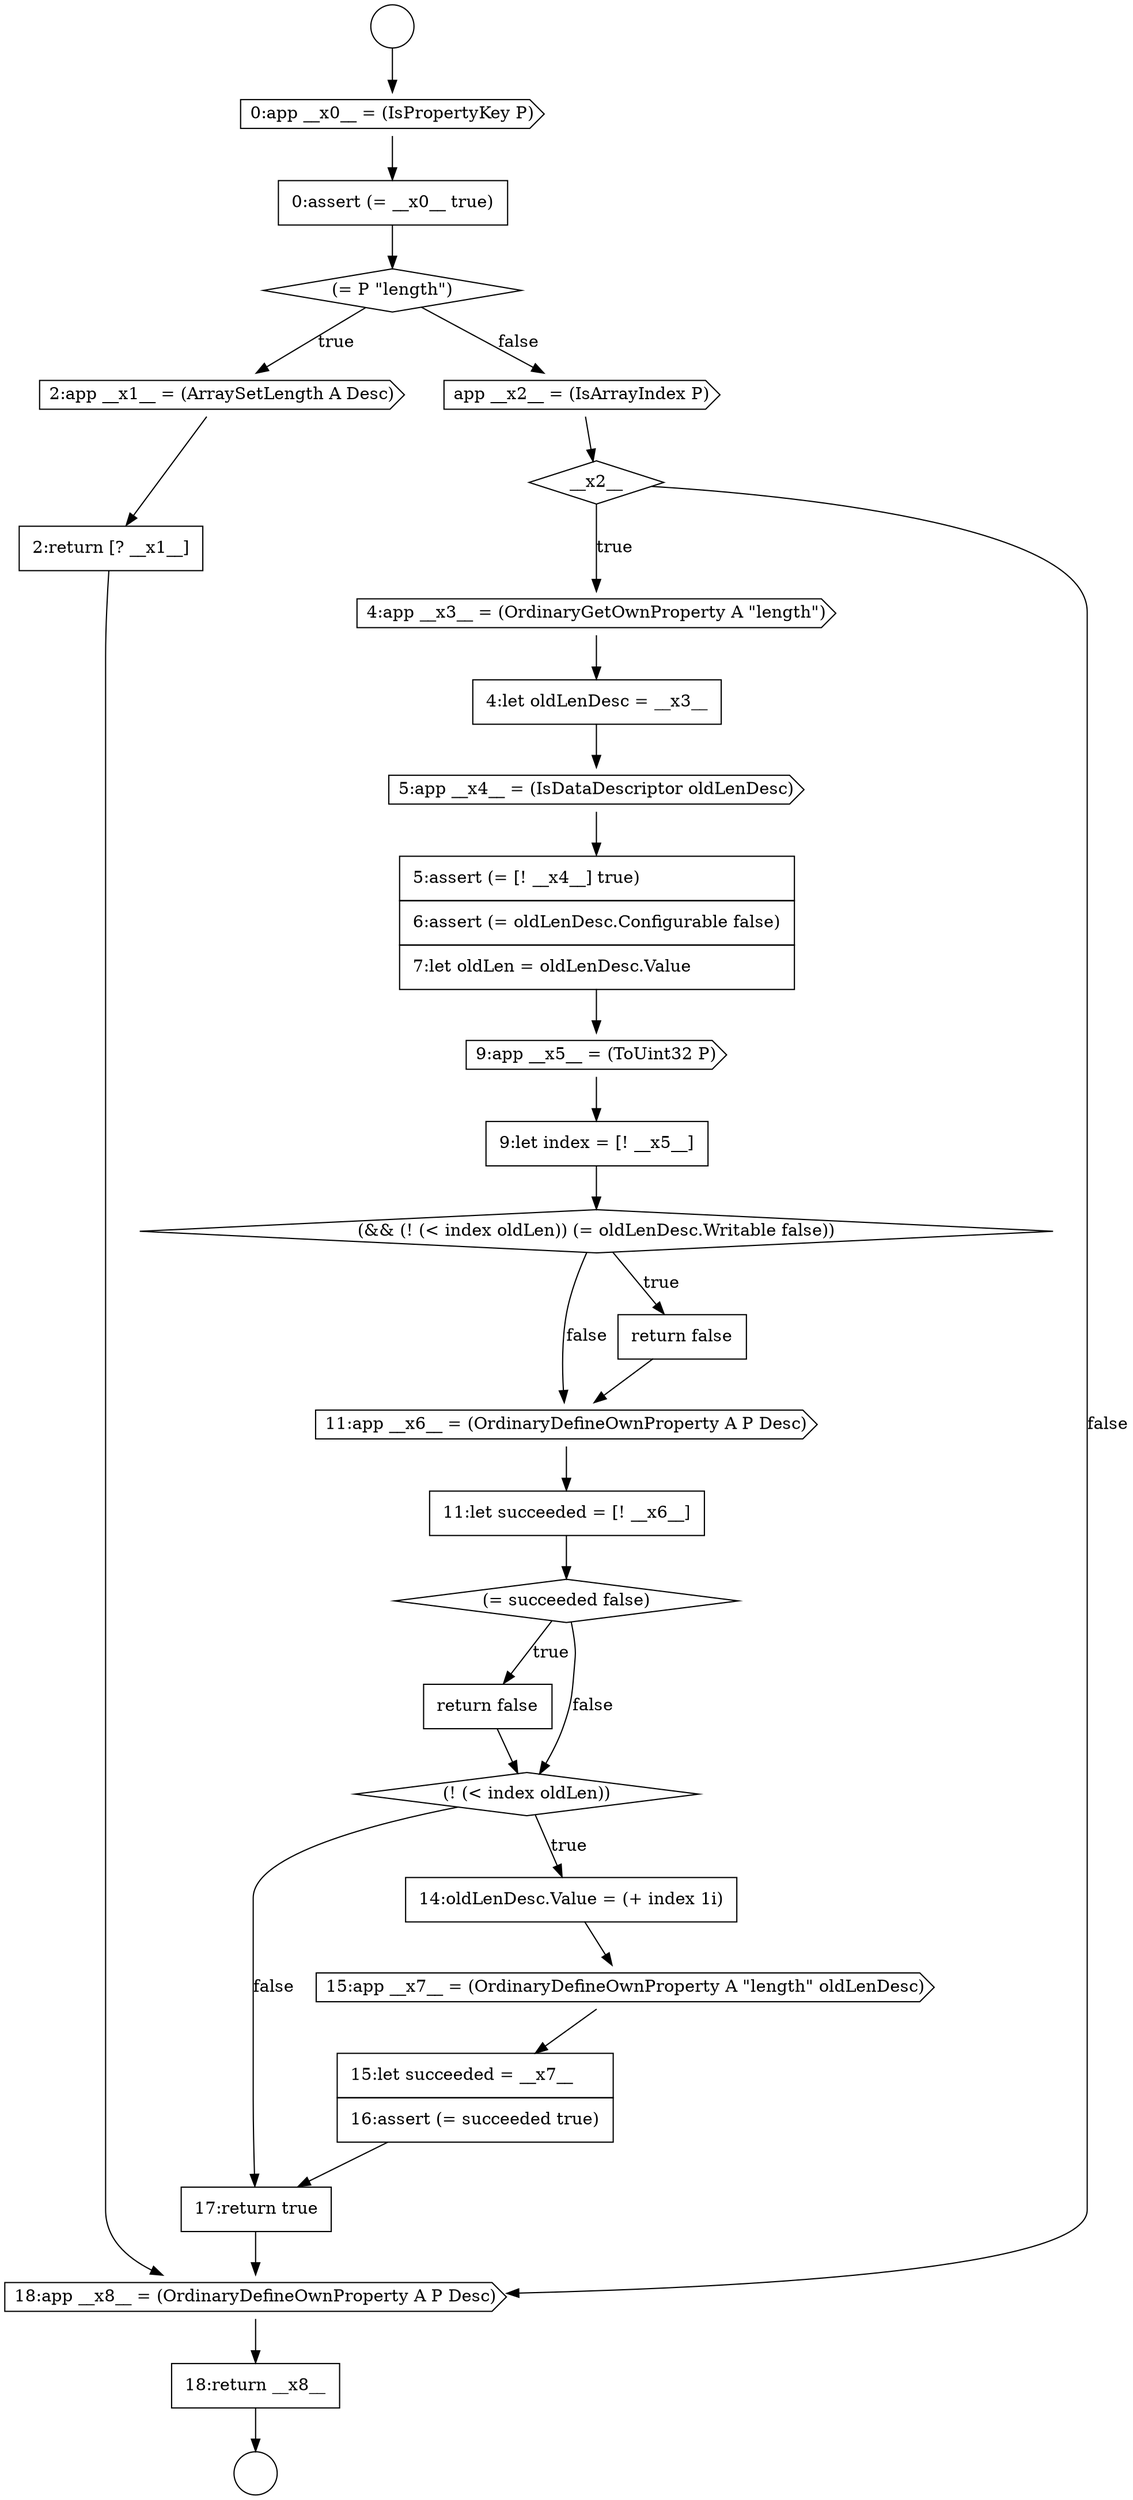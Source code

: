 digraph {
  node0 [shape=circle label=" " color="black" fillcolor="white" style=filled]
  node5 [shape=cds, label=<<font color="black">2:app __x1__ = (ArraySetLength A Desc)</font>> color="black" fillcolor="white" style=filled]
  node10 [shape=none, margin=0, label=<<font color="black">
    <table border="0" cellborder="1" cellspacing="0" cellpadding="10">
      <tr><td align="left">4:let oldLenDesc = __x3__</td></tr>
    </table>
  </font>> color="black" fillcolor="white" style=filled]
  node14 [shape=none, margin=0, label=<<font color="black">
    <table border="0" cellborder="1" cellspacing="0" cellpadding="10">
      <tr><td align="left">9:let index = [! __x5__]</td></tr>
    </table>
  </font>> color="black" fillcolor="white" style=filled]
  node20 [shape=none, margin=0, label=<<font color="black">
    <table border="0" cellborder="1" cellspacing="0" cellpadding="10">
      <tr><td align="left">return false</td></tr>
    </table>
  </font>> color="black" fillcolor="white" style=filled]
  node1 [shape=circle label=" " color="black" fillcolor="white" style=filled]
  node6 [shape=none, margin=0, label=<<font color="black">
    <table border="0" cellborder="1" cellspacing="0" cellpadding="10">
      <tr><td align="left">2:return [? __x1__]</td></tr>
    </table>
  </font>> color="black" fillcolor="white" style=filled]
  node21 [shape=diamond, label=<<font color="black">(! (&lt; index oldLen))</font>> color="black" fillcolor="white" style=filled]
  node9 [shape=cds, label=<<font color="black">4:app __x3__ = (OrdinaryGetOwnProperty A &quot;length&quot;)</font>> color="black" fillcolor="white" style=filled]
  node13 [shape=cds, label=<<font color="black">9:app __x5__ = (ToUint32 P)</font>> color="black" fillcolor="white" style=filled]
  node2 [shape=cds, label=<<font color="black">0:app __x0__ = (IsPropertyKey P)</font>> color="black" fillcolor="white" style=filled]
  node17 [shape=cds, label=<<font color="black">11:app __x6__ = (OrdinaryDefineOwnProperty A P Desc)</font>> color="black" fillcolor="white" style=filled]
  node12 [shape=none, margin=0, label=<<font color="black">
    <table border="0" cellborder="1" cellspacing="0" cellpadding="10">
      <tr><td align="left">5:assert (= [! __x4__] true)</td></tr>
      <tr><td align="left">6:assert (= oldLenDesc.Configurable false)</td></tr>
      <tr><td align="left">7:let oldLen = oldLenDesc.Value</td></tr>
    </table>
  </font>> color="black" fillcolor="white" style=filled]
  node7 [shape=cds, label=<<font color="black">app __x2__ = (IsArrayIndex P)</font>> color="black" fillcolor="white" style=filled]
  node3 [shape=none, margin=0, label=<<font color="black">
    <table border="0" cellborder="1" cellspacing="0" cellpadding="10">
      <tr><td align="left">0:assert (= __x0__ true)</td></tr>
    </table>
  </font>> color="black" fillcolor="white" style=filled]
  node18 [shape=none, margin=0, label=<<font color="black">
    <table border="0" cellborder="1" cellspacing="0" cellpadding="10">
      <tr><td align="left">11:let succeeded = [! __x6__]</td></tr>
    </table>
  </font>> color="black" fillcolor="white" style=filled]
  node16 [shape=none, margin=0, label=<<font color="black">
    <table border="0" cellborder="1" cellspacing="0" cellpadding="10">
      <tr><td align="left">return false</td></tr>
    </table>
  </font>> color="black" fillcolor="white" style=filled]
  node11 [shape=cds, label=<<font color="black">5:app __x4__ = (IsDataDescriptor oldLenDesc)</font>> color="black" fillcolor="white" style=filled]
  node8 [shape=diamond, label=<<font color="black">__x2__</font>> color="black" fillcolor="white" style=filled]
  node19 [shape=diamond, label=<<font color="black">(= succeeded false)</font>> color="black" fillcolor="white" style=filled]
  node4 [shape=diamond, label=<<font color="black">(= P &quot;length&quot;)</font>> color="black" fillcolor="white" style=filled]
  node15 [shape=diamond, label=<<font color="black">(&amp;&amp; (! (&lt; index oldLen)) (= oldLenDesc.Writable false))</font>> color="black" fillcolor="white" style=filled]
  node24 [shape=none, margin=0, label=<<font color="black">
    <table border="0" cellborder="1" cellspacing="0" cellpadding="10">
      <tr><td align="left">15:let succeeded = __x7__</td></tr>
      <tr><td align="left">16:assert (= succeeded true)</td></tr>
    </table>
  </font>> color="black" fillcolor="white" style=filled]
  node25 [shape=none, margin=0, label=<<font color="black">
    <table border="0" cellborder="1" cellspacing="0" cellpadding="10">
      <tr><td align="left">17:return true</td></tr>
    </table>
  </font>> color="black" fillcolor="white" style=filled]
  node22 [shape=none, margin=0, label=<<font color="black">
    <table border="0" cellborder="1" cellspacing="0" cellpadding="10">
      <tr><td align="left">14:oldLenDesc.Value = (+ index 1i)</td></tr>
    </table>
  </font>> color="black" fillcolor="white" style=filled]
  node27 [shape=none, margin=0, label=<<font color="black">
    <table border="0" cellborder="1" cellspacing="0" cellpadding="10">
      <tr><td align="left">18:return __x8__</td></tr>
    </table>
  </font>> color="black" fillcolor="white" style=filled]
  node26 [shape=cds, label=<<font color="black">18:app __x8__ = (OrdinaryDefineOwnProperty A P Desc)</font>> color="black" fillcolor="white" style=filled]
  node23 [shape=cds, label=<<font color="black">15:app __x7__ = (OrdinaryDefineOwnProperty A &quot;length&quot; oldLenDesc)</font>> color="black" fillcolor="white" style=filled]
  node2 -> node3 [ color="black"]
  node13 -> node14 [ color="black"]
  node12 -> node13 [ color="black"]
  node26 -> node27 [ color="black"]
  node10 -> node11 [ color="black"]
  node25 -> node26 [ color="black"]
  node17 -> node18 [ color="black"]
  node5 -> node6 [ color="black"]
  node3 -> node4 [ color="black"]
  node8 -> node9 [label=<<font color="black">true</font>> color="black"]
  node8 -> node26 [label=<<font color="black">false</font>> color="black"]
  node7 -> node8 [ color="black"]
  node18 -> node19 [ color="black"]
  node4 -> node5 [label=<<font color="black">true</font>> color="black"]
  node4 -> node7 [label=<<font color="black">false</font>> color="black"]
  node11 -> node12 [ color="black"]
  node0 -> node2 [ color="black"]
  node19 -> node20 [label=<<font color="black">true</font>> color="black"]
  node19 -> node21 [label=<<font color="black">false</font>> color="black"]
  node6 -> node26 [ color="black"]
  node21 -> node22 [label=<<font color="black">true</font>> color="black"]
  node21 -> node25 [label=<<font color="black">false</font>> color="black"]
  node22 -> node23 [ color="black"]
  node15 -> node16 [label=<<font color="black">true</font>> color="black"]
  node15 -> node17 [label=<<font color="black">false</font>> color="black"]
  node9 -> node10 [ color="black"]
  node23 -> node24 [ color="black"]
  node14 -> node15 [ color="black"]
  node20 -> node21 [ color="black"]
  node24 -> node25 [ color="black"]
  node16 -> node17 [ color="black"]
  node27 -> node1 [ color="black"]
}
